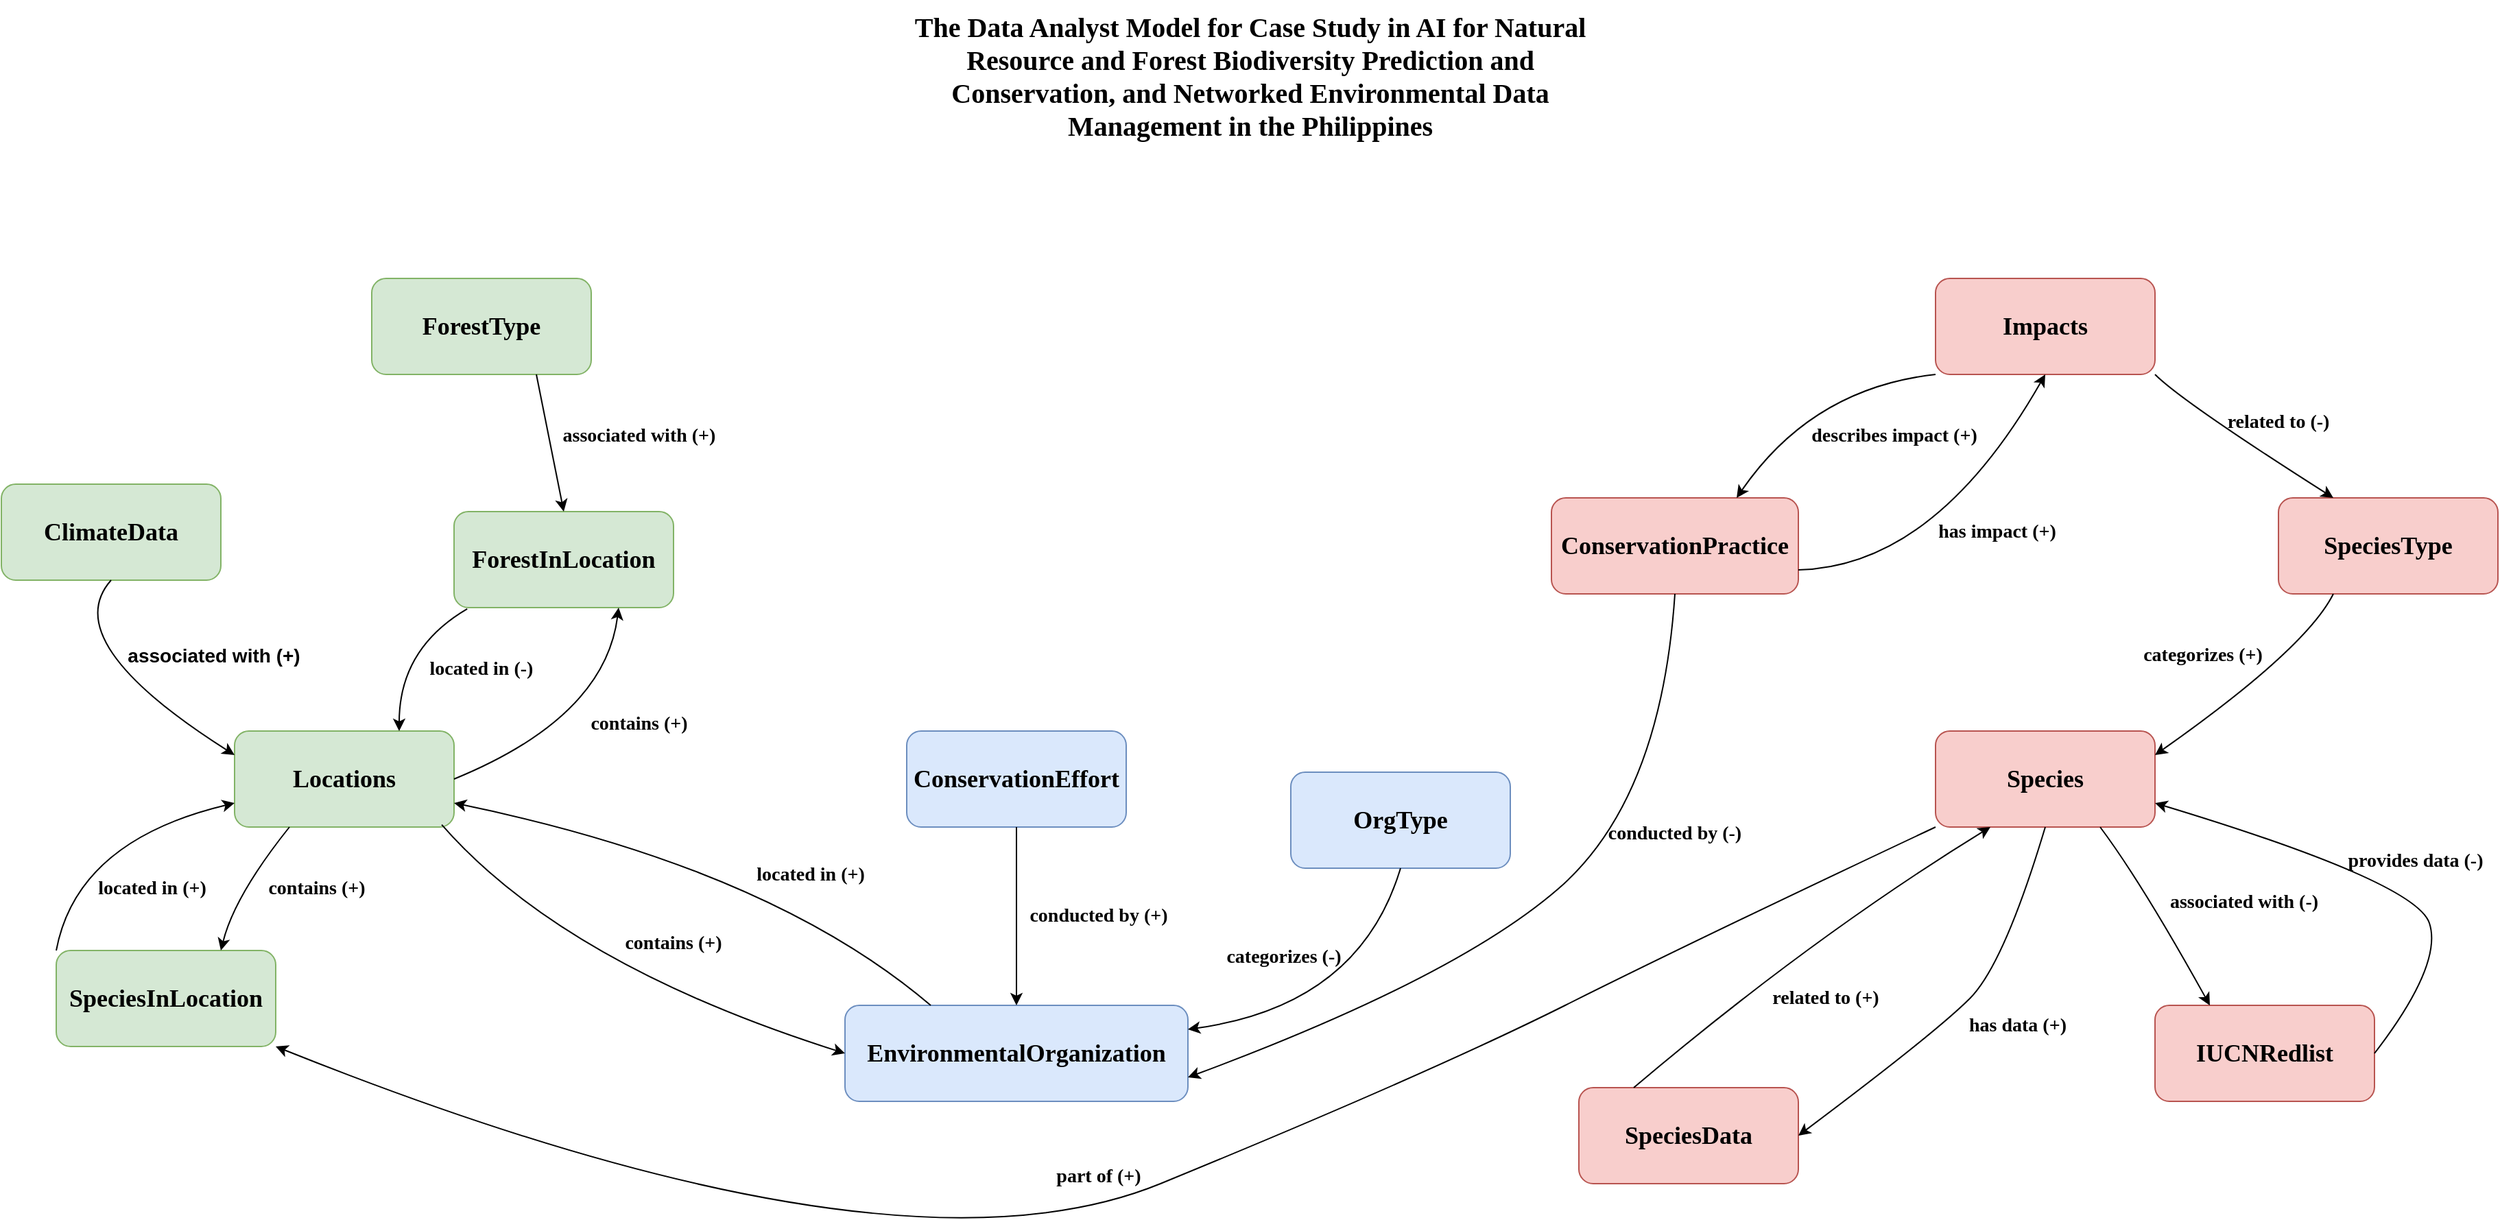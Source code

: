 <mxfile version="22.0.4" type="github">
  <diagram name="Page-1" id="qMJgOjWMPU7M4z_fodwH">
    <mxGraphModel dx="2200" dy="1225" grid="1" gridSize="10" guides="1" tooltips="1" connect="1" arrows="1" fold="1" page="1" pageScale="1" pageWidth="1920" pageHeight="1200" math="0" shadow="0">
      <root>
        <mxCell id="0" />
        <mxCell id="1" parent="0" />
        <mxCell id="w9BHw476GmnQ0GbrMzBa-1" value="&lt;b&gt;&lt;font face=&quot;Garamond&quot; style=&quot;font-size: 18px;&quot;&gt;ForestType&lt;/font&gt;&lt;/b&gt;" style="rounded=1;whiteSpace=wrap;html=1;fillColor=#d5e8d4;strokeColor=#82b366;" vertex="1" parent="1">
          <mxGeometry x="320" y="303" width="160" height="70" as="geometry" />
        </mxCell>
        <mxCell id="w9BHw476GmnQ0GbrMzBa-2" value="&lt;b&gt;&lt;font face=&quot;Garamond&quot; style=&quot;font-size: 18px;&quot;&gt;ForestInLocation&lt;/font&gt;&lt;/b&gt;" style="rounded=1;whiteSpace=wrap;html=1;fillColor=#d5e8d4;strokeColor=#82b366;" vertex="1" parent="1">
          <mxGeometry x="380" y="473" width="160" height="70" as="geometry" />
        </mxCell>
        <mxCell id="w9BHw476GmnQ0GbrMzBa-3" value="&lt;font size=&quot;1&quot; face=&quot;Garamond&quot;&gt;&lt;b style=&quot;font-size: 18px;&quot;&gt;ClimateData&lt;/b&gt;&lt;/font&gt;" style="rounded=1;whiteSpace=wrap;html=1;fillColor=#d5e8d4;strokeColor=#82b366;" vertex="1" parent="1">
          <mxGeometry x="50" y="453" width="160" height="70" as="geometry" />
        </mxCell>
        <mxCell id="w9BHw476GmnQ0GbrMzBa-4" value="&lt;font size=&quot;1&quot; face=&quot;Garamond&quot;&gt;&lt;b style=&quot;font-size: 18px;&quot;&gt;Locations&lt;/b&gt;&lt;/font&gt;" style="rounded=1;whiteSpace=wrap;html=1;fillColor=#d5e8d4;strokeColor=#82b366;" vertex="1" parent="1">
          <mxGeometry x="220" y="633" width="160" height="70" as="geometry" />
        </mxCell>
        <mxCell id="w9BHw476GmnQ0GbrMzBa-5" value="&lt;b&gt;&lt;font style=&quot;font-size: 18px;&quot; face=&quot;Garamond&quot;&gt;SpeciesInLocation&lt;/font&gt;&lt;/b&gt;" style="rounded=1;whiteSpace=wrap;html=1;fillColor=#d5e8d4;strokeColor=#82b366;" vertex="1" parent="1">
          <mxGeometry x="90" y="793" width="160" height="70" as="geometry" />
        </mxCell>
        <mxCell id="w9BHw476GmnQ0GbrMzBa-6" value="" style="endArrow=classic;html=1;rounded=0;exitX=0.75;exitY=1;exitDx=0;exitDy=0;entryX=0.5;entryY=0;entryDx=0;entryDy=0;" edge="1" parent="1" source="w9BHw476GmnQ0GbrMzBa-1" target="w9BHw476GmnQ0GbrMzBa-2">
          <mxGeometry width="50" height="50" relative="1" as="geometry">
            <mxPoint x="420" y="383" as="sourcePoint" />
            <mxPoint x="420" y="473" as="targetPoint" />
          </mxGeometry>
        </mxCell>
        <mxCell id="w9BHw476GmnQ0GbrMzBa-8" value="&lt;font size=&quot;1&quot; face=&quot;Garamond&quot;&gt;&lt;b style=&quot;font-size: 14px;&quot;&gt;associated with (+)&lt;/b&gt;&lt;/font&gt;" style="text;whiteSpace=wrap;html=1;align=center;" vertex="1" parent="1">
          <mxGeometry x="450" y="403" width="130" height="40" as="geometry" />
        </mxCell>
        <mxCell id="w9BHw476GmnQ0GbrMzBa-9" value="" style="curved=1;endArrow=classic;html=1;rounded=0;entryX=0.75;entryY=0;entryDx=0;entryDy=0;exitX=0.06;exitY=1.014;exitDx=0;exitDy=0;exitPerimeter=0;" edge="1" parent="1" source="w9BHw476GmnQ0GbrMzBa-2" target="w9BHw476GmnQ0GbrMzBa-4">
          <mxGeometry width="50" height="50" relative="1" as="geometry">
            <mxPoint x="610" y="633" as="sourcePoint" />
            <mxPoint x="510" y="583" as="targetPoint" />
            <Array as="points">
              <mxPoint x="340" y="573" />
            </Array>
          </mxGeometry>
        </mxCell>
        <mxCell id="w9BHw476GmnQ0GbrMzBa-10" value="&lt;b&gt;&lt;font style=&quot;font-size: 14px;&quot; face=&quot;Garamond&quot;&gt;located in (-)&lt;/font&gt;&lt;/b&gt;" style="text;whiteSpace=wrap;html=1;align=center;" vertex="1" parent="1">
          <mxGeometry x="350" y="573" width="100" height="40" as="geometry" />
        </mxCell>
        <mxCell id="w9BHw476GmnQ0GbrMzBa-11" value="" style="curved=1;endArrow=classic;html=1;rounded=0;entryX=0.75;entryY=1;entryDx=0;entryDy=0;exitX=1;exitY=0.5;exitDx=0;exitDy=0;" edge="1" parent="1" source="w9BHw476GmnQ0GbrMzBa-4" target="w9BHw476GmnQ0GbrMzBa-2">
          <mxGeometry width="50" height="50" relative="1" as="geometry">
            <mxPoint x="460" y="683" as="sourcePoint" />
            <mxPoint x="510" y="633" as="targetPoint" />
            <Array as="points">
              <mxPoint x="490" y="623" />
            </Array>
          </mxGeometry>
        </mxCell>
        <mxCell id="w9BHw476GmnQ0GbrMzBa-12" value="&lt;b&gt;&lt;font style=&quot;font-size: 14px;&quot; face=&quot;Garamond&quot;&gt;contains (+)&lt;/font&gt;&lt;/b&gt;" style="text;whiteSpace=wrap;html=1;align=center;" vertex="1" parent="1">
          <mxGeometry x="465" y="613" width="100" height="40" as="geometry" />
        </mxCell>
        <mxCell id="w9BHw476GmnQ0GbrMzBa-13" value="" style="curved=1;endArrow=classic;html=1;rounded=0;entryX=0;entryY=0.25;entryDx=0;entryDy=0;exitX=0.5;exitY=1;exitDx=0;exitDy=0;" edge="1" parent="1" source="w9BHw476GmnQ0GbrMzBa-3" target="w9BHw476GmnQ0GbrMzBa-4">
          <mxGeometry width="50" height="50" relative="1" as="geometry">
            <mxPoint x="90" y="618" as="sourcePoint" />
            <mxPoint x="140" y="568" as="targetPoint" />
            <Array as="points">
              <mxPoint x="90" y="568" />
            </Array>
          </mxGeometry>
        </mxCell>
        <mxCell id="w9BHw476GmnQ0GbrMzBa-14" value="&lt;b&gt;&lt;font style=&quot;font-size: 14px;&quot;&gt;associated with (+)&lt;/font&gt;&lt;/b&gt;" style="text;whiteSpace=wrap;html=1;align=center;" vertex="1" parent="1">
          <mxGeometry x="140" y="563" width="130" height="40" as="geometry" />
        </mxCell>
        <mxCell id="w9BHw476GmnQ0GbrMzBa-15" value="" style="curved=1;endArrow=classic;html=1;rounded=0;entryX=0;entryY=0.75;entryDx=0;entryDy=0;exitX=0;exitY=0;exitDx=0;exitDy=0;" edge="1" parent="1" source="w9BHw476GmnQ0GbrMzBa-5" target="w9BHw476GmnQ0GbrMzBa-4">
          <mxGeometry width="50" height="50" relative="1" as="geometry">
            <mxPoint x="105" y="763" as="sourcePoint" />
            <mxPoint x="155" y="713" as="targetPoint" />
            <Array as="points">
              <mxPoint x="105" y="713" />
            </Array>
          </mxGeometry>
        </mxCell>
        <mxCell id="w9BHw476GmnQ0GbrMzBa-16" value="&lt;b&gt;&lt;font style=&quot;font-size: 14px;&quot; face=&quot;Garamond&quot;&gt;located in (+)&lt;/font&gt;&lt;/b&gt;" style="text;whiteSpace=wrap;html=1;align=center;" vertex="1" parent="1">
          <mxGeometry x="110" y="733" width="100" height="40" as="geometry" />
        </mxCell>
        <mxCell id="w9BHw476GmnQ0GbrMzBa-17" value="" style="curved=1;endArrow=classic;html=1;rounded=0;entryX=0.75;entryY=0;entryDx=0;entryDy=0;exitX=0.25;exitY=1;exitDx=0;exitDy=0;" edge="1" parent="1" source="w9BHw476GmnQ0GbrMzBa-4" target="w9BHw476GmnQ0GbrMzBa-5">
          <mxGeometry width="50" height="50" relative="1" as="geometry">
            <mxPoint x="340" y="818" as="sourcePoint" />
            <mxPoint x="390" y="768" as="targetPoint" />
            <Array as="points">
              <mxPoint x="220" y="753" />
            </Array>
          </mxGeometry>
        </mxCell>
        <mxCell id="w9BHw476GmnQ0GbrMzBa-18" value="&lt;b&gt;&lt;font style=&quot;font-size: 14px;&quot; face=&quot;Garamond&quot;&gt;contains (+)&lt;/font&gt;&lt;/b&gt;" style="text;whiteSpace=wrap;html=1;align=center;" vertex="1" parent="1">
          <mxGeometry x="230" y="733" width="100" height="40" as="geometry" />
        </mxCell>
        <mxCell id="w9BHw476GmnQ0GbrMzBa-19" value="&lt;b&gt;&lt;font style=&quot;font-size: 18px;&quot; face=&quot;Garamond&quot;&gt;ConservationEffort&lt;/font&gt;&lt;/b&gt;" style="rounded=1;whiteSpace=wrap;html=1;fillColor=#dae8fc;strokeColor=#6c8ebf;" vertex="1" parent="1">
          <mxGeometry x="710" y="633" width="160" height="70" as="geometry" />
        </mxCell>
        <mxCell id="w9BHw476GmnQ0GbrMzBa-20" value="&lt;b&gt;&lt;font style=&quot;font-size: 18px;&quot; face=&quot;Garamond&quot;&gt;OrgType&lt;/font&gt;&lt;/b&gt;" style="rounded=1;whiteSpace=wrap;html=1;fillColor=#dae8fc;strokeColor=#6c8ebf;" vertex="1" parent="1">
          <mxGeometry x="990" y="663" width="160" height="70" as="geometry" />
        </mxCell>
        <mxCell id="w9BHw476GmnQ0GbrMzBa-21" value="&lt;b&gt;&lt;font style=&quot;font-size: 18px;&quot; face=&quot;Garamond&quot;&gt;EnvironmentalOrganization&lt;/font&gt;&lt;/b&gt;" style="rounded=1;whiteSpace=wrap;html=1;fillColor=#dae8fc;strokeColor=#6c8ebf;" vertex="1" parent="1">
          <mxGeometry x="665" y="833" width="250" height="70" as="geometry" />
        </mxCell>
        <mxCell id="w9BHw476GmnQ0GbrMzBa-22" value="" style="curved=1;endArrow=classic;html=1;rounded=0;entryX=0;entryY=0.5;entryDx=0;entryDy=0;exitX=0.944;exitY=0.976;exitDx=0;exitDy=0;exitPerimeter=0;" edge="1" parent="1" source="w9BHw476GmnQ0GbrMzBa-4" target="w9BHw476GmnQ0GbrMzBa-21">
          <mxGeometry width="50" height="50" relative="1" as="geometry">
            <mxPoint x="440" y="763" as="sourcePoint" />
            <mxPoint x="490" y="713" as="targetPoint" />
            <Array as="points">
              <mxPoint x="460" y="803" />
            </Array>
          </mxGeometry>
        </mxCell>
        <mxCell id="w9BHw476GmnQ0GbrMzBa-23" value="&lt;b&gt;&lt;font style=&quot;font-size: 14px;&quot; face=&quot;Garamond&quot;&gt;contains (+)&lt;/font&gt;&lt;/b&gt;" style="text;whiteSpace=wrap;html=1;align=center;" vertex="1" parent="1">
          <mxGeometry x="490" y="773" width="100" height="40" as="geometry" />
        </mxCell>
        <mxCell id="w9BHw476GmnQ0GbrMzBa-24" value="" style="curved=1;endArrow=classic;html=1;rounded=0;entryX=1;entryY=0.75;entryDx=0;entryDy=0;exitX=0.25;exitY=0;exitDx=0;exitDy=0;" edge="1" parent="1" source="w9BHw476GmnQ0GbrMzBa-21" target="w9BHw476GmnQ0GbrMzBa-4">
          <mxGeometry width="50" height="50" relative="1" as="geometry">
            <mxPoint x="610" y="783" as="sourcePoint" />
            <mxPoint x="660" y="733" as="targetPoint" />
            <Array as="points">
              <mxPoint x="610" y="733" />
            </Array>
          </mxGeometry>
        </mxCell>
        <mxCell id="w9BHw476GmnQ0GbrMzBa-25" value="&lt;b&gt;&lt;font style=&quot;font-size: 14px;&quot; face=&quot;Garamond&quot;&gt;located in (+)&lt;/font&gt;&lt;/b&gt;" style="text;whiteSpace=wrap;html=1;align=center;" vertex="1" parent="1">
          <mxGeometry x="590" y="723" width="100" height="40" as="geometry" />
        </mxCell>
        <mxCell id="w9BHw476GmnQ0GbrMzBa-27" value="" style="endArrow=classic;html=1;rounded=0;exitX=0.5;exitY=1;exitDx=0;exitDy=0;entryX=0.5;entryY=0;entryDx=0;entryDy=0;" edge="1" parent="1" source="w9BHw476GmnQ0GbrMzBa-19" target="w9BHw476GmnQ0GbrMzBa-21">
          <mxGeometry width="50" height="50" relative="1" as="geometry">
            <mxPoint x="770" y="713" as="sourcePoint" />
            <mxPoint x="770" y="813" as="targetPoint" />
          </mxGeometry>
        </mxCell>
        <mxCell id="w9BHw476GmnQ0GbrMzBa-28" value="&lt;b&gt;&lt;font style=&quot;font-size: 14px;&quot; face=&quot;Garamond&quot;&gt;conducted by (+)&lt;/font&gt;&lt;/b&gt;" style="text;whiteSpace=wrap;html=1;align=center;" vertex="1" parent="1">
          <mxGeometry x="790" y="753" width="120" height="40" as="geometry" />
        </mxCell>
        <mxCell id="w9BHw476GmnQ0GbrMzBa-29" value="" style="curved=1;endArrow=classic;html=1;rounded=0;entryX=1;entryY=0.25;entryDx=0;entryDy=0;exitX=0.5;exitY=1;exitDx=0;exitDy=0;" edge="1" parent="1" source="w9BHw476GmnQ0GbrMzBa-20" target="w9BHw476GmnQ0GbrMzBa-21">
          <mxGeometry width="50" height="50" relative="1" as="geometry">
            <mxPoint x="990" y="843" as="sourcePoint" />
            <mxPoint x="1040" y="783" as="targetPoint" />
            <Array as="points">
              <mxPoint x="1040" y="833" />
            </Array>
          </mxGeometry>
        </mxCell>
        <mxCell id="w9BHw476GmnQ0GbrMzBa-30" value="&lt;b&gt;&lt;font style=&quot;font-size: 14px;&quot; face=&quot;Garamond&quot;&gt;categorizes (-)&lt;/font&gt;&lt;/b&gt;" style="text;whiteSpace=wrap;html=1;align=center;" vertex="1" parent="1">
          <mxGeometry x="930" y="783" width="110" height="40" as="geometry" />
        </mxCell>
        <mxCell id="w9BHw476GmnQ0GbrMzBa-31" value="&lt;b&gt;&lt;font style=&quot;font-size: 18px;&quot; face=&quot;Garamond&quot;&gt;Impacts&lt;/font&gt;&lt;/b&gt;" style="rounded=1;whiteSpace=wrap;html=1;fillColor=#f8cecc;strokeColor=#b85450;" vertex="1" parent="1">
          <mxGeometry x="1460" y="303" width="160" height="70" as="geometry" />
        </mxCell>
        <mxCell id="w9BHw476GmnQ0GbrMzBa-32" value="&lt;b&gt;&lt;font style=&quot;font-size: 18px;&quot; face=&quot;Garamond&quot;&gt;ConservationPractice&lt;/font&gt;&lt;/b&gt;" style="rounded=1;whiteSpace=wrap;html=1;fillColor=#f8cecc;strokeColor=#b85450;" vertex="1" parent="1">
          <mxGeometry x="1180" y="463" width="180" height="70" as="geometry" />
        </mxCell>
        <mxCell id="w9BHw476GmnQ0GbrMzBa-33" value="&lt;b&gt;&lt;font style=&quot;font-size: 18px;&quot; face=&quot;Garamond&quot;&gt;SpeciesType&lt;/font&gt;&lt;/b&gt;" style="rounded=1;whiteSpace=wrap;html=1;fillColor=#f8cecc;strokeColor=#b85450;" vertex="1" parent="1">
          <mxGeometry x="1710" y="463" width="160" height="70" as="geometry" />
        </mxCell>
        <mxCell id="w9BHw476GmnQ0GbrMzBa-34" value="&lt;b&gt;&lt;font style=&quot;font-size: 18px;&quot; face=&quot;Garamond&quot;&gt;Species&lt;/font&gt;&lt;/b&gt;" style="rounded=1;whiteSpace=wrap;html=1;fillColor=#f8cecc;strokeColor=#b85450;" vertex="1" parent="1">
          <mxGeometry x="1460" y="633" width="160" height="70" as="geometry" />
        </mxCell>
        <mxCell id="w9BHw476GmnQ0GbrMzBa-36" value="&lt;b&gt;&lt;font style=&quot;font-size: 18px;&quot; face=&quot;Garamond&quot;&gt;SpeciesData&lt;/font&gt;&lt;/b&gt;" style="rounded=1;whiteSpace=wrap;html=1;fillColor=#f8cecc;strokeColor=#b85450;" vertex="1" parent="1">
          <mxGeometry x="1200" y="893" width="160" height="70" as="geometry" />
        </mxCell>
        <mxCell id="w9BHw476GmnQ0GbrMzBa-37" value="&lt;b&gt;&lt;font style=&quot;font-size: 18px;&quot; face=&quot;Garamond&quot;&gt;IUCNRedlist&lt;/font&gt;&lt;/b&gt;" style="rounded=1;whiteSpace=wrap;html=1;fillColor=#f8cecc;strokeColor=#b85450;" vertex="1" parent="1">
          <mxGeometry x="1620" y="833" width="160" height="70" as="geometry" />
        </mxCell>
        <mxCell id="w9BHw476GmnQ0GbrMzBa-38" value="" style="curved=1;endArrow=classic;html=1;rounded=0;entryX=1;entryY=1;entryDx=0;entryDy=0;exitX=0;exitY=1;exitDx=0;exitDy=0;" edge="1" parent="1" source="w9BHw476GmnQ0GbrMzBa-34" target="w9BHw476GmnQ0GbrMzBa-5">
          <mxGeometry width="50" height="50" relative="1" as="geometry">
            <mxPoint x="1260" y="823" as="sourcePoint" />
            <mxPoint x="1110" y="753" as="targetPoint" />
            <Array as="points">
              <mxPoint x="1290" y="783" />
              <mxPoint x="1090" y="883" />
              <mxPoint x="700" y="1043" />
            </Array>
          </mxGeometry>
        </mxCell>
        <mxCell id="w9BHw476GmnQ0GbrMzBa-39" value="&lt;b&gt;&lt;font style=&quot;font-size: 14px;&quot; face=&quot;Garamond&quot;&gt;part of (+)&lt;/font&gt;&lt;/b&gt;" style="text;whiteSpace=wrap;html=1;align=center;" vertex="1" parent="1">
          <mxGeometry x="805" y="943" width="90" height="40" as="geometry" />
        </mxCell>
        <mxCell id="w9BHw476GmnQ0GbrMzBa-40" value="" style="curved=1;endArrow=classic;html=1;rounded=0;entryX=1;entryY=0.75;entryDx=0;entryDy=0;exitX=0.5;exitY=1;exitDx=0;exitDy=0;" edge="1" parent="1" source="w9BHw476GmnQ0GbrMzBa-32" target="w9BHw476GmnQ0GbrMzBa-21">
          <mxGeometry width="50" height="50" relative="1" as="geometry">
            <mxPoint x="1220" y="653" as="sourcePoint" />
            <mxPoint x="1270" y="603" as="targetPoint" />
            <Array as="points">
              <mxPoint x="1260" y="683" />
              <mxPoint x="1110" y="813" />
            </Array>
          </mxGeometry>
        </mxCell>
        <mxCell id="w9BHw476GmnQ0GbrMzBa-41" value="&lt;b&gt;&lt;font style=&quot;font-size: 14px;&quot; face=&quot;Garamond&quot;&gt;conducted by (-)&lt;/font&gt;&lt;/b&gt;" style="text;whiteSpace=wrap;html=1;align=center;" vertex="1" parent="1">
          <mxGeometry x="1210" y="693" width="120" height="40" as="geometry" />
        </mxCell>
        <mxCell id="w9BHw476GmnQ0GbrMzBa-42" value="" style="curved=1;endArrow=classic;html=1;rounded=0;entryX=0.75;entryY=0;entryDx=0;entryDy=0;exitX=0;exitY=1;exitDx=0;exitDy=0;" edge="1" parent="1" source="w9BHw476GmnQ0GbrMzBa-31" target="w9BHw476GmnQ0GbrMzBa-32">
          <mxGeometry width="50" height="50" relative="1" as="geometry">
            <mxPoint x="1430" y="448" as="sourcePoint" />
            <mxPoint x="1480" y="398" as="targetPoint" />
            <Array as="points">
              <mxPoint x="1370" y="383" />
            </Array>
          </mxGeometry>
        </mxCell>
        <mxCell id="w9BHw476GmnQ0GbrMzBa-43" value="&lt;b&gt;&lt;font style=&quot;font-size: 14px;&quot; face=&quot;Garamond&quot;&gt;describes impact (+)&lt;/font&gt;&lt;/b&gt;" style="text;whiteSpace=wrap;html=1;align=center;" vertex="1" parent="1">
          <mxGeometry x="1360" y="403" width="140" height="40" as="geometry" />
        </mxCell>
        <mxCell id="w9BHw476GmnQ0GbrMzBa-44" value="" style="curved=1;endArrow=classic;html=1;rounded=0;entryX=0.5;entryY=1;entryDx=0;entryDy=0;exitX=1;exitY=0.75;exitDx=0;exitDy=0;" edge="1" parent="1" source="w9BHw476GmnQ0GbrMzBa-32" target="w9BHw476GmnQ0GbrMzBa-31">
          <mxGeometry width="50" height="50" relative="1" as="geometry">
            <mxPoint x="1515" y="618" as="sourcePoint" />
            <mxPoint x="1565" y="568" as="targetPoint" />
            <Array as="points">
              <mxPoint x="1460" y="513" />
            </Array>
          </mxGeometry>
        </mxCell>
        <mxCell id="w9BHw476GmnQ0GbrMzBa-45" value="&lt;b&gt;&lt;font style=&quot;font-size: 14px;&quot; face=&quot;Garamond&quot;&gt;has impact (+)&lt;/font&gt;&lt;/b&gt;" style="text;whiteSpace=wrap;html=1;align=center;" vertex="1" parent="1">
          <mxGeometry x="1450" y="473" width="110" height="40" as="geometry" />
        </mxCell>
        <mxCell id="w9BHw476GmnQ0GbrMzBa-46" value="" style="curved=1;endArrow=classic;html=1;rounded=0;entryX=0.25;entryY=0;entryDx=0;entryDy=0;exitX=1;exitY=1;exitDx=0;exitDy=0;" edge="1" parent="1" source="w9BHw476GmnQ0GbrMzBa-31" target="w9BHw476GmnQ0GbrMzBa-33">
          <mxGeometry width="50" height="50" relative="1" as="geometry">
            <mxPoint x="1610" y="448" as="sourcePoint" />
            <mxPoint x="1660" y="398" as="targetPoint" />
            <Array as="points">
              <mxPoint x="1640" y="393" />
            </Array>
          </mxGeometry>
        </mxCell>
        <mxCell id="w9BHw476GmnQ0GbrMzBa-47" value="&lt;b&gt;&lt;font style=&quot;font-size: 14px;&quot; face=&quot;Garamond&quot;&gt;related to (-)&lt;/font&gt;&lt;/b&gt;" style="text;whiteSpace=wrap;html=1;align=center;" vertex="1" parent="1">
          <mxGeometry x="1660" y="393" width="100" height="40" as="geometry" />
        </mxCell>
        <mxCell id="w9BHw476GmnQ0GbrMzBa-48" value="" style="curved=1;endArrow=classic;html=1;rounded=0;entryX=1;entryY=0.25;entryDx=0;entryDy=0;exitX=0.25;exitY=1;exitDx=0;exitDy=0;" edge="1" parent="1" source="w9BHw476GmnQ0GbrMzBa-33" target="w9BHw476GmnQ0GbrMzBa-34">
          <mxGeometry width="50" height="50" relative="1" as="geometry">
            <mxPoint x="1730" y="623" as="sourcePoint" />
            <mxPoint x="1780" y="573" as="targetPoint" />
            <Array as="points">
              <mxPoint x="1730" y="573" />
            </Array>
          </mxGeometry>
        </mxCell>
        <mxCell id="w9BHw476GmnQ0GbrMzBa-49" value="&lt;b&gt;&lt;font style=&quot;font-size: 14px;&quot; face=&quot;Garamond&quot;&gt;categorizes (+)&lt;/font&gt;&lt;/b&gt;" style="text;whiteSpace=wrap;html=1;align=center;" vertex="1" parent="1">
          <mxGeometry x="1600" y="563" width="110" height="40" as="geometry" />
        </mxCell>
        <mxCell id="w9BHw476GmnQ0GbrMzBa-50" value="" style="curved=1;endArrow=classic;html=1;rounded=0;entryX=0.25;entryY=1;entryDx=0;entryDy=0;exitX=0.25;exitY=0;exitDx=0;exitDy=0;" edge="1" parent="1" source="w9BHw476GmnQ0GbrMzBa-36" target="w9BHw476GmnQ0GbrMzBa-34">
          <mxGeometry width="50" height="50" relative="1" as="geometry">
            <mxPoint x="1245" y="873" as="sourcePoint" />
            <mxPoint x="1295" y="823" as="targetPoint" />
            <Array as="points">
              <mxPoint x="1370" y="783" />
            </Array>
          </mxGeometry>
        </mxCell>
        <mxCell id="w9BHw476GmnQ0GbrMzBa-51" value="&lt;b&gt;&lt;font style=&quot;font-size: 14px;&quot; face=&quot;Garamond&quot;&gt;related to (+)&lt;/font&gt;&lt;/b&gt;" style="text;whiteSpace=wrap;html=1;align=center;" vertex="1" parent="1">
          <mxGeometry x="1330" y="813" width="100" height="40" as="geometry" />
        </mxCell>
        <mxCell id="w9BHw476GmnQ0GbrMzBa-52" value="" style="curved=1;endArrow=classic;html=1;rounded=0;entryX=1;entryY=0.5;entryDx=0;entryDy=0;exitX=0.5;exitY=1;exitDx=0;exitDy=0;" edge="1" parent="1" source="w9BHw476GmnQ0GbrMzBa-34" target="w9BHw476GmnQ0GbrMzBa-36">
          <mxGeometry width="50" height="50" relative="1" as="geometry">
            <mxPoint x="1515" y="793" as="sourcePoint" />
            <mxPoint x="1565" y="743" as="targetPoint" />
            <Array as="points">
              <mxPoint x="1510" y="803" />
              <mxPoint x="1460" y="853" />
            </Array>
          </mxGeometry>
        </mxCell>
        <mxCell id="w9BHw476GmnQ0GbrMzBa-53" value="&lt;b&gt;&lt;font style=&quot;font-size: 14px;&quot; face=&quot;Garamond&quot;&gt;has data (+)&lt;/font&gt;&lt;/b&gt;" style="text;whiteSpace=wrap;html=1;align=center;" vertex="1" parent="1">
          <mxGeometry x="1470" y="833" width="100" height="40" as="geometry" />
        </mxCell>
        <mxCell id="w9BHw476GmnQ0GbrMzBa-54" value="" style="curved=1;endArrow=classic;html=1;rounded=0;entryX=0.25;entryY=0;entryDx=0;entryDy=0;exitX=0.75;exitY=1;exitDx=0;exitDy=0;" edge="1" parent="1" source="w9BHw476GmnQ0GbrMzBa-34" target="w9BHw476GmnQ0GbrMzBa-37">
          <mxGeometry width="50" height="50" relative="1" as="geometry">
            <mxPoint x="1570" y="793" as="sourcePoint" />
            <mxPoint x="1620" y="743" as="targetPoint" />
            <Array as="points">
              <mxPoint x="1610" y="743" />
            </Array>
          </mxGeometry>
        </mxCell>
        <mxCell id="w9BHw476GmnQ0GbrMzBa-55" value="&lt;b&gt;&lt;font style=&quot;font-size: 14px;&quot; face=&quot;Garamond&quot;&gt;associated with (-)&lt;/font&gt;&lt;/b&gt;" style="text;whiteSpace=wrap;html=1;align=center;" vertex="1" parent="1">
          <mxGeometry x="1620" y="743" width="130" height="40" as="geometry" />
        </mxCell>
        <mxCell id="w9BHw476GmnQ0GbrMzBa-56" value="" style="curved=1;endArrow=classic;html=1;rounded=0;entryX=1;entryY=0.75;entryDx=0;entryDy=0;exitX=1;exitY=0.5;exitDx=0;exitDy=0;" edge="1" parent="1" source="w9BHw476GmnQ0GbrMzBa-37" target="w9BHw476GmnQ0GbrMzBa-34">
          <mxGeometry width="50" height="50" relative="1" as="geometry">
            <mxPoint x="1810" y="793" as="sourcePoint" />
            <mxPoint x="1860" y="743" as="targetPoint" />
            <Array as="points">
              <mxPoint x="1830" y="803" />
              <mxPoint x="1810" y="743" />
            </Array>
          </mxGeometry>
        </mxCell>
        <mxCell id="w9BHw476GmnQ0GbrMzBa-57" value="&lt;b&gt;&lt;font style=&quot;font-size: 14px;&quot; face=&quot;Garamond&quot;&gt;provides data (-)&lt;/font&gt;&lt;/b&gt;" style="text;whiteSpace=wrap;html=1;align=center;" vertex="1" parent="1">
          <mxGeometry x="1750" y="713" width="120" height="40" as="geometry" />
        </mxCell>
        <mxCell id="w9BHw476GmnQ0GbrMzBa-58" value="&lt;b style=&quot;font-size: 20px;&quot;&gt;&lt;font style=&quot;font-size: 20px;&quot; face=&quot;Garamond&quot;&gt;The&amp;nbsp;Data Analyst Model for Case Study in AI for Natural&lt;/font&gt;&lt;/b&gt;&lt;div style=&quot;font-size: 20px;&quot;&gt;&lt;b&gt;&lt;font style=&quot;font-size: 20px;&quot; face=&quot;Garamond&quot;&gt;Resource and Forest Biodiversity Prediction and&lt;/font&gt;&lt;/b&gt;&lt;/div&gt;&lt;div style=&quot;font-size: 20px;&quot;&gt;&lt;b&gt;&lt;font style=&quot;font-size: 20px;&quot; face=&quot;Garamond&quot;&gt;Conservation, and Networked Environmental Data&lt;/font&gt;&lt;/b&gt;&lt;/div&gt;&lt;div style=&quot;font-size: 20px;&quot;&gt;&lt;b style=&quot;&quot;&gt;&lt;font style=&quot;font-size: 20px;&quot; face=&quot;Garamond&quot;&gt;Management in the Philippines&lt;/font&gt;&lt;/b&gt;&lt;/div&gt;" style="text;html=1;align=center;verticalAlign=middle;resizable=0;points=[];autosize=1;strokeColor=none;fillColor=none;" vertex="1" parent="1">
          <mxGeometry x="705" y="100" width="510" height="110" as="geometry" />
        </mxCell>
      </root>
    </mxGraphModel>
  </diagram>
</mxfile>
